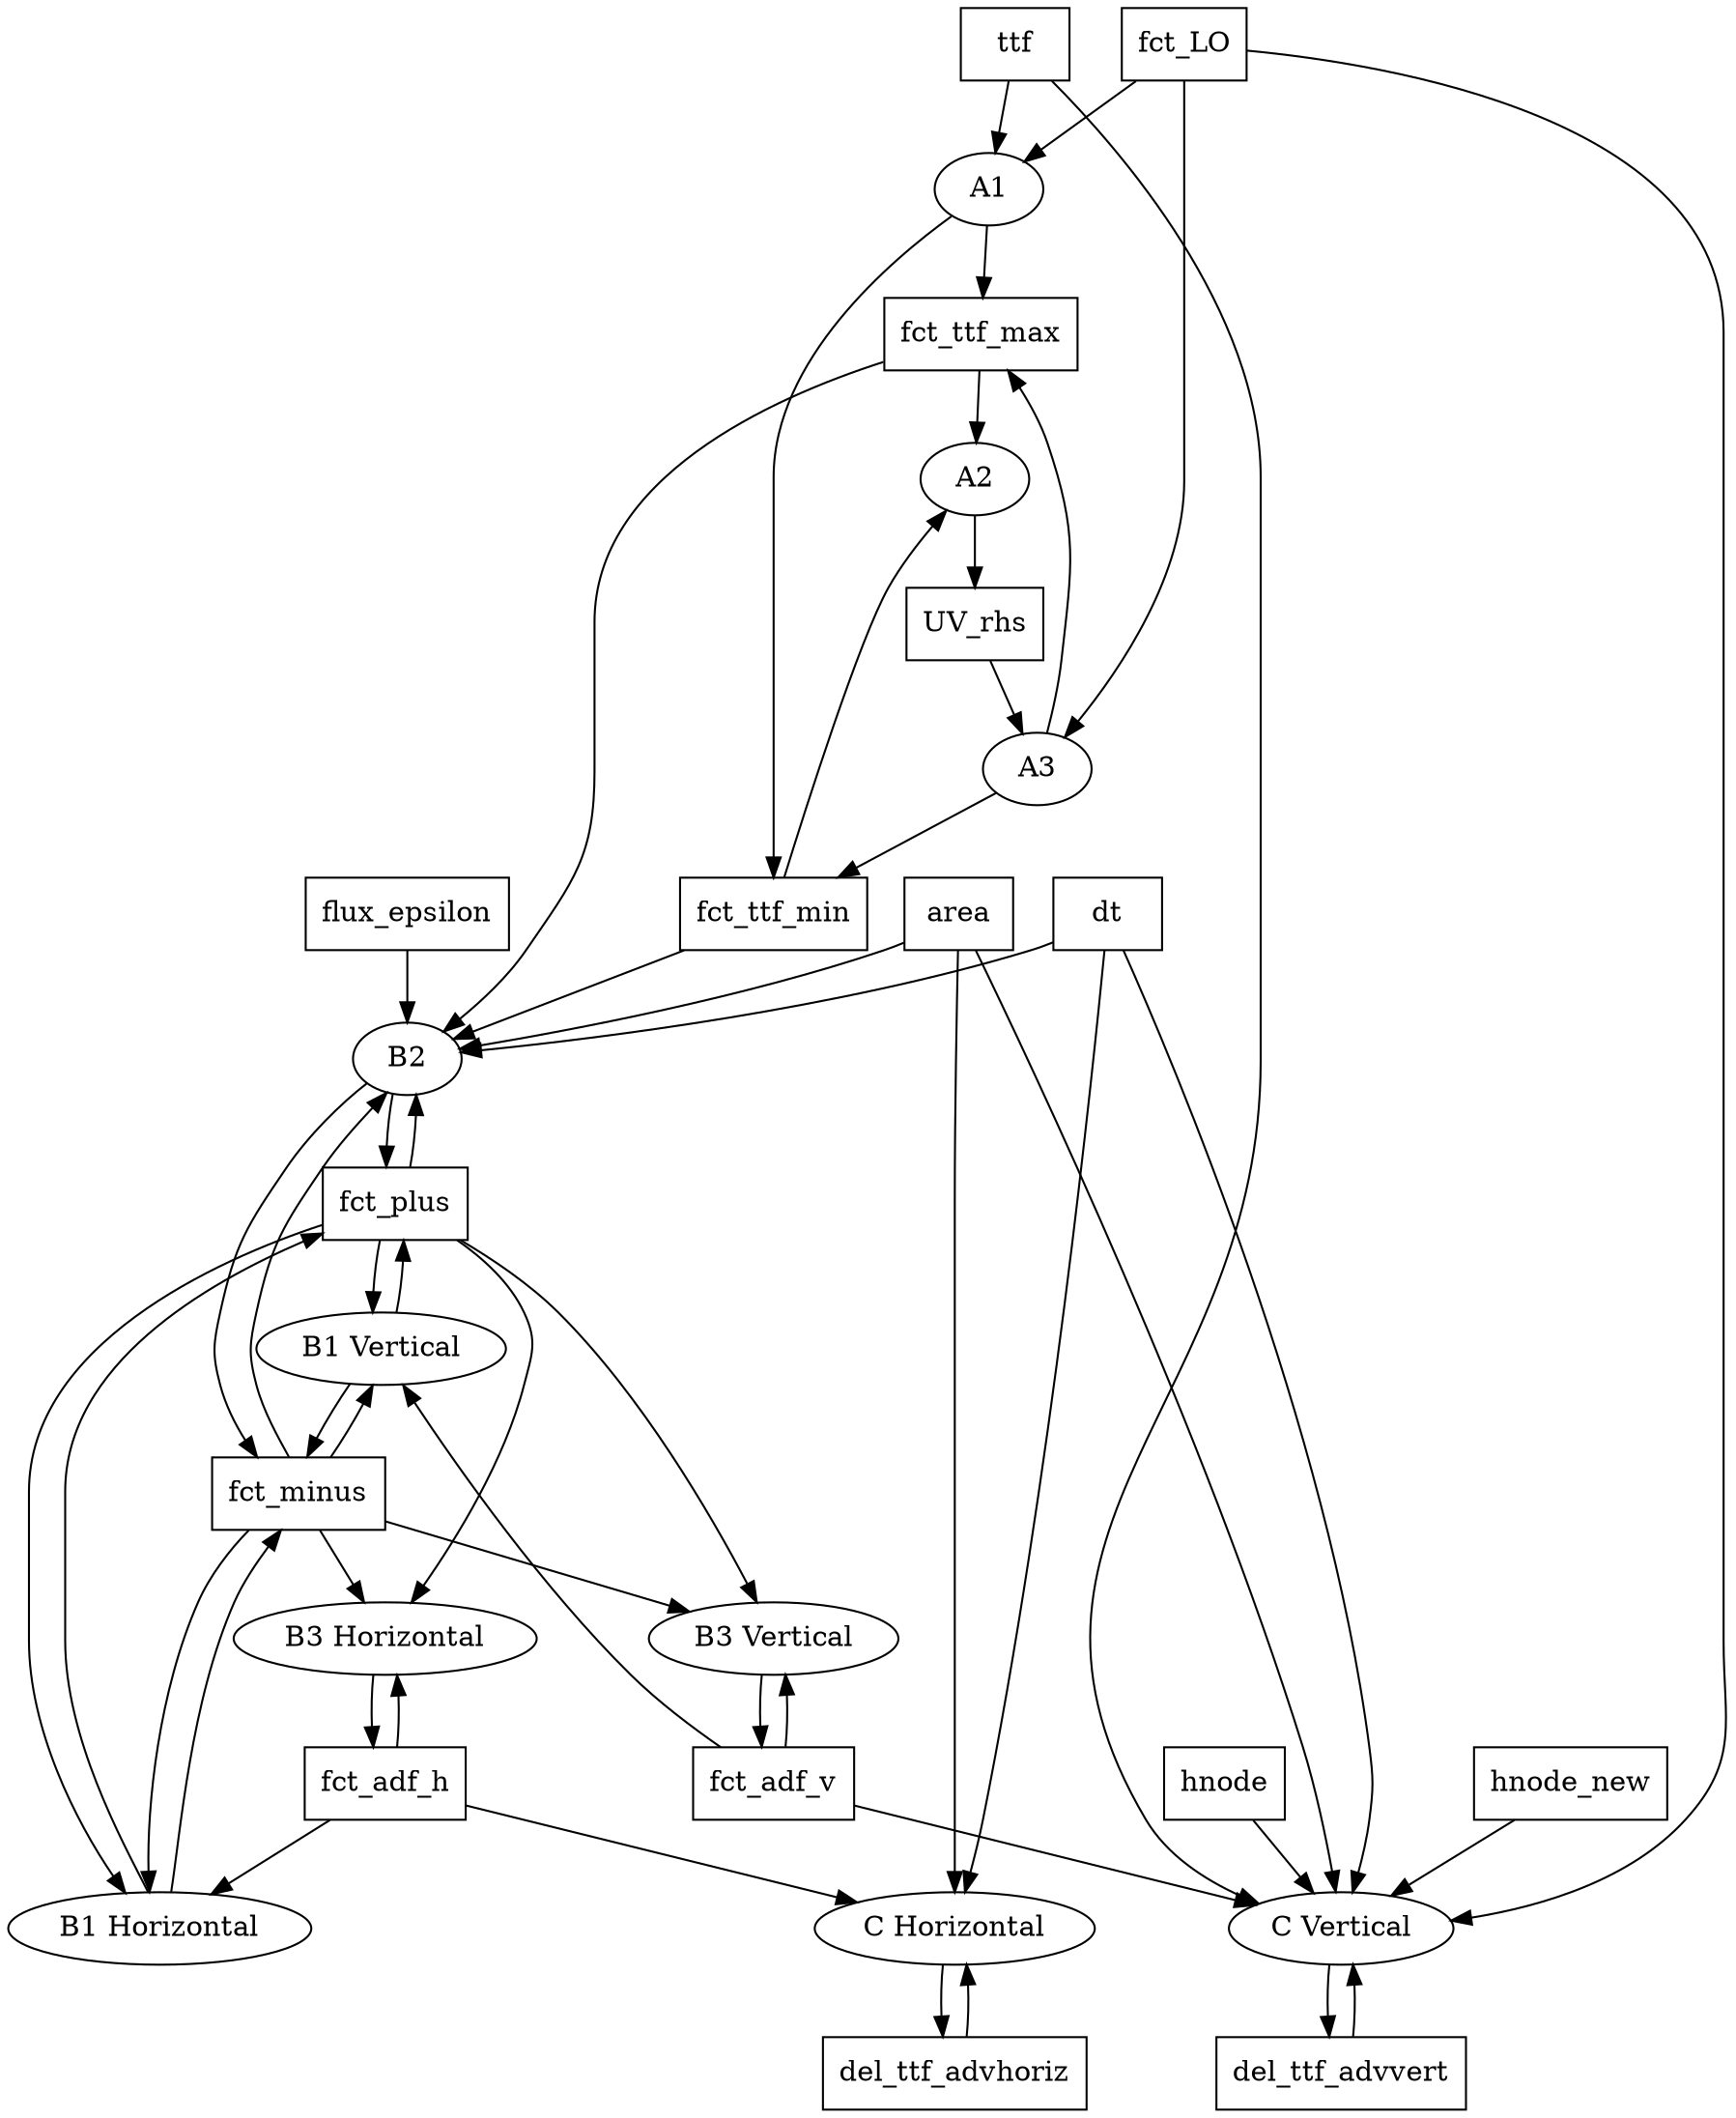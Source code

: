 digraph FCT_ALE {
    {
        "fct_LO" [shape=box];
        "ttf" [shape=box];
        "fct_ttf_max" [shape=box];
        "fct_ttf_min" [shape=box];
        "UV_rhs" [shape=box];
        "fct_plus" [shape=box];
        "fct_minus" [shape=box];
        "fct_adf_v" [shape=box];
        "fct_adf_h" [shape=box];
        "flux_epsilon" [shape=box];
        "dt" [shape=box];
        "area" [shape=box];
        "hnode" [shape=box];
        "hnode_new" [shape=box];
        "del_ttf_advvert" [shape=box];
        "del_ttf_advhoriz" [shape=box];
    }
    "fct_LO" -> "A1";
    "ttf" -> "A1";
    "A1" -> "fct_ttf_max";
    "A1" -> "fct_ttf_min";
    "fct_ttf_max" -> "A2";
    "fct_ttf_min" -> "A2";
    "A2" -> "UV_rhs";
    "UV_rhs" -> "A3";
    "fct_LO" -> "A3";
    "A3" -> "fct_ttf_max";
    "A3" -> "fct_ttf_min";
    "fct_plus" -> "B1 Vertical";
    "fct_minus" -> "B1 Vertical";
    "fct_adf_v" -> "B1 Vertical";
    "B1 Vertical" -> "fct_plus";
    "B1 Vertical" -> "fct_minus";
    "fct_plus" -> "B1 Horizontal";
    "fct_minus" -> "B1 Horizontal";
    "fct_adf_h" -> "B1 Horizontal";
    "B1 Horizontal" -> "fct_plus";
    "B1 Horizontal" -> "fct_minus";
    "fct_ttf_max" -> "B2";
    "fct_plus" -> "B2";
    "dt" -> "B2";
    "area" -> "B2";
    "flux_epsilon" -> "B2";
    "B2" -> "fct_plus";
    "fct_ttf_min" -> "B2";
    "fct_minus" -> "B2";
    "B2" -> "fct_minus";
    "fct_adf_v" -> "B3 Vertical";
    "fct_plus" -> "B3 Vertical";
    "fct_minus" -> "B3 Vertical";
    "B3 Vertical" -> "fct_adf_v";
    "fct_adf_h" -> "B3 Horizontal";
    "fct_plus" -> "B3 Horizontal";
    "fct_minus" -> "B3 Horizontal";
    "B3 Horizontal" -> "fct_adf_h";
    "del_ttf_advvert" -> "C Vertical";
    "ttf" -> "C Vertical";
    "hnode" -> "C Vertical";
    "fct_LO" -> "C Vertical";
    "hnode_new" -> "C Vertical";
    "fct_adf_v" -> "C Vertical";
    "dt" -> "C Vertical";
    "area" -> "C Vertical";
    "C Vertical" -> "del_ttf_advvert";
    "del_ttf_advhoriz" -> "C Horizontal";
    "fct_adf_h" -> "C Horizontal";
    "dt" -> "C Horizontal";
    "area" -> "C Horizontal";
    "C Horizontal" -> "del_ttf_advhoriz";
}